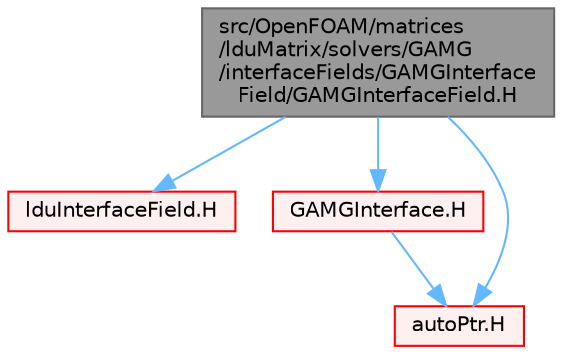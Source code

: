 digraph "src/OpenFOAM/matrices/lduMatrix/solvers/GAMG/interfaceFields/GAMGInterfaceField/GAMGInterfaceField.H"
{
 // LATEX_PDF_SIZE
  bgcolor="transparent";
  edge [fontname=Helvetica,fontsize=10,labelfontname=Helvetica,labelfontsize=10];
  node [fontname=Helvetica,fontsize=10,shape=box,height=0.2,width=0.4];
  Node1 [id="Node000001",label="src/OpenFOAM/matrices\l/lduMatrix/solvers/GAMG\l/interfaceFields/GAMGInterface\lField/GAMGInterfaceField.H",height=0.2,width=0.4,color="gray40", fillcolor="grey60", style="filled", fontcolor="black",tooltip=" "];
  Node1 -> Node2 [id="edge1_Node000001_Node000002",color="steelblue1",style="solid",tooltip=" "];
  Node2 [id="Node000002",label="lduInterfaceField.H",height=0.2,width=0.4,color="red", fillcolor="#FFF0F0", style="filled",URL="$lduInterfaceField_8H.html",tooltip=" "];
  Node1 -> Node189 [id="edge2_Node000001_Node000189",color="steelblue1",style="solid",tooltip=" "];
  Node189 [id="Node000189",label="GAMGInterface.H",height=0.2,width=0.4,color="red", fillcolor="#FFF0F0", style="filled",URL="$GAMGInterface_8H.html",tooltip=" "];
  Node189 -> Node30 [id="edge3_Node000189_Node000030",color="steelblue1",style="solid",tooltip=" "];
  Node30 [id="Node000030",label="autoPtr.H",height=0.2,width=0.4,color="red", fillcolor="#FFF0F0", style="filled",URL="$autoPtr_8H.html",tooltip=" "];
  Node1 -> Node30 [id="edge4_Node000001_Node000030",color="steelblue1",style="solid",tooltip=" "];
}
